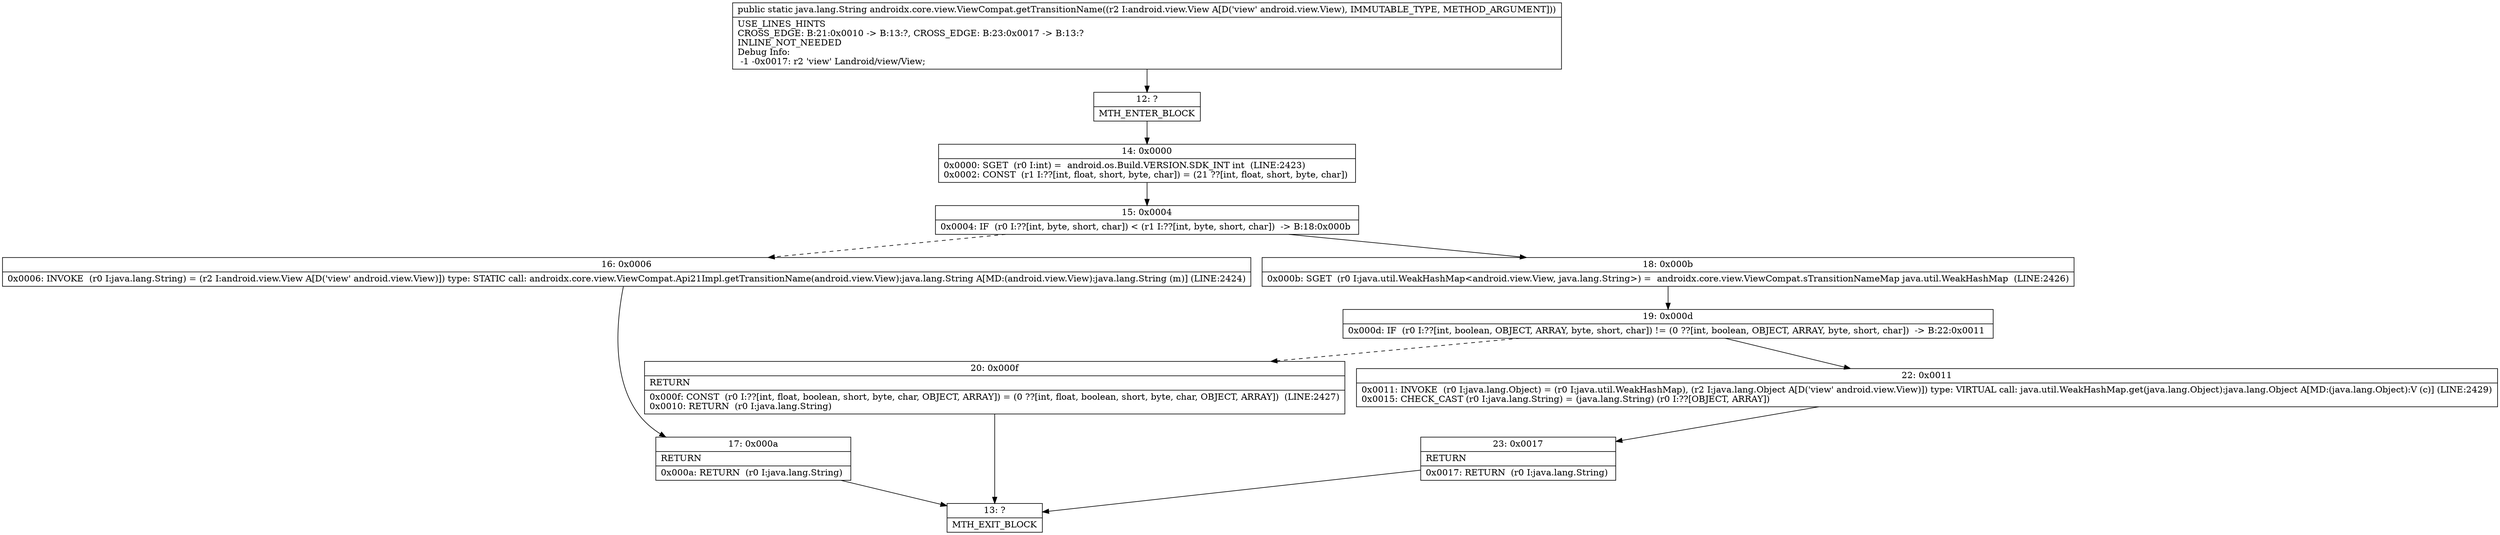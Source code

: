 digraph "CFG forandroidx.core.view.ViewCompat.getTransitionName(Landroid\/view\/View;)Ljava\/lang\/String;" {
Node_12 [shape=record,label="{12\:\ ?|MTH_ENTER_BLOCK\l}"];
Node_14 [shape=record,label="{14\:\ 0x0000|0x0000: SGET  (r0 I:int) =  android.os.Build.VERSION.SDK_INT int  (LINE:2423)\l0x0002: CONST  (r1 I:??[int, float, short, byte, char]) = (21 ??[int, float, short, byte, char]) \l}"];
Node_15 [shape=record,label="{15\:\ 0x0004|0x0004: IF  (r0 I:??[int, byte, short, char]) \< (r1 I:??[int, byte, short, char])  \-\> B:18:0x000b \l}"];
Node_16 [shape=record,label="{16\:\ 0x0006|0x0006: INVOKE  (r0 I:java.lang.String) = (r2 I:android.view.View A[D('view' android.view.View)]) type: STATIC call: androidx.core.view.ViewCompat.Api21Impl.getTransitionName(android.view.View):java.lang.String A[MD:(android.view.View):java.lang.String (m)] (LINE:2424)\l}"];
Node_17 [shape=record,label="{17\:\ 0x000a|RETURN\l|0x000a: RETURN  (r0 I:java.lang.String) \l}"];
Node_13 [shape=record,label="{13\:\ ?|MTH_EXIT_BLOCK\l}"];
Node_18 [shape=record,label="{18\:\ 0x000b|0x000b: SGET  (r0 I:java.util.WeakHashMap\<android.view.View, java.lang.String\>) =  androidx.core.view.ViewCompat.sTransitionNameMap java.util.WeakHashMap  (LINE:2426)\l}"];
Node_19 [shape=record,label="{19\:\ 0x000d|0x000d: IF  (r0 I:??[int, boolean, OBJECT, ARRAY, byte, short, char]) != (0 ??[int, boolean, OBJECT, ARRAY, byte, short, char])  \-\> B:22:0x0011 \l}"];
Node_20 [shape=record,label="{20\:\ 0x000f|RETURN\l|0x000f: CONST  (r0 I:??[int, float, boolean, short, byte, char, OBJECT, ARRAY]) = (0 ??[int, float, boolean, short, byte, char, OBJECT, ARRAY])  (LINE:2427)\l0x0010: RETURN  (r0 I:java.lang.String) \l}"];
Node_22 [shape=record,label="{22\:\ 0x0011|0x0011: INVOKE  (r0 I:java.lang.Object) = (r0 I:java.util.WeakHashMap), (r2 I:java.lang.Object A[D('view' android.view.View)]) type: VIRTUAL call: java.util.WeakHashMap.get(java.lang.Object):java.lang.Object A[MD:(java.lang.Object):V (c)] (LINE:2429)\l0x0015: CHECK_CAST (r0 I:java.lang.String) = (java.lang.String) (r0 I:??[OBJECT, ARRAY]) \l}"];
Node_23 [shape=record,label="{23\:\ 0x0017|RETURN\l|0x0017: RETURN  (r0 I:java.lang.String) \l}"];
MethodNode[shape=record,label="{public static java.lang.String androidx.core.view.ViewCompat.getTransitionName((r2 I:android.view.View A[D('view' android.view.View), IMMUTABLE_TYPE, METHOD_ARGUMENT]))  | USE_LINES_HINTS\lCROSS_EDGE: B:21:0x0010 \-\> B:13:?, CROSS_EDGE: B:23:0x0017 \-\> B:13:?\lINLINE_NOT_NEEDED\lDebug Info:\l  \-1 \-0x0017: r2 'view' Landroid\/view\/View;\l}"];
MethodNode -> Node_12;Node_12 -> Node_14;
Node_14 -> Node_15;
Node_15 -> Node_16[style=dashed];
Node_15 -> Node_18;
Node_16 -> Node_17;
Node_17 -> Node_13;
Node_18 -> Node_19;
Node_19 -> Node_20[style=dashed];
Node_19 -> Node_22;
Node_20 -> Node_13;
Node_22 -> Node_23;
Node_23 -> Node_13;
}

